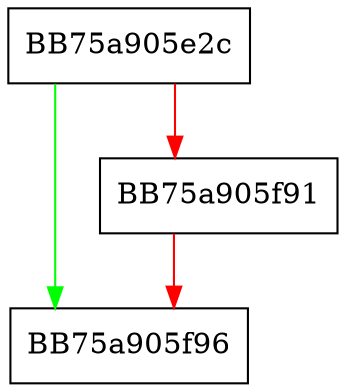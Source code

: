 digraph feature_extraction_plugin {
  node [shape="box"];
  graph [splines=ortho];
  BB75a905e2c -> BB75a905f96 [color="green"];
  BB75a905e2c -> BB75a905f91 [color="red"];
  BB75a905f91 -> BB75a905f96 [color="red"];
}